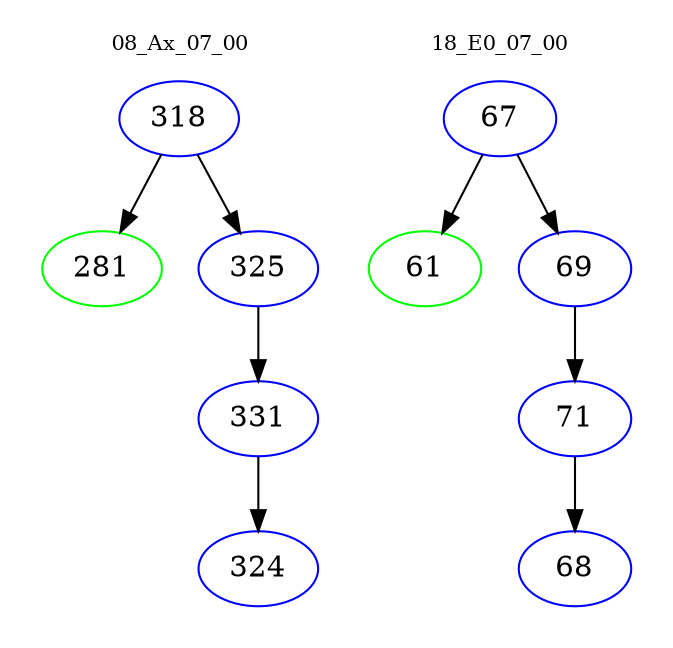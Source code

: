 digraph{
subgraph cluster_0 {
color = white
label = "08_Ax_07_00";
fontsize=10;
T0_318 [label="318", color="blue"]
T0_318 -> T0_281 [color="black"]
T0_281 [label="281", color="green"]
T0_318 -> T0_325 [color="black"]
T0_325 [label="325", color="blue"]
T0_325 -> T0_331 [color="black"]
T0_331 [label="331", color="blue"]
T0_331 -> T0_324 [color="black"]
T0_324 [label="324", color="blue"]
}
subgraph cluster_1 {
color = white
label = "18_E0_07_00";
fontsize=10;
T1_67 [label="67", color="blue"]
T1_67 -> T1_61 [color="black"]
T1_61 [label="61", color="green"]
T1_67 -> T1_69 [color="black"]
T1_69 [label="69", color="blue"]
T1_69 -> T1_71 [color="black"]
T1_71 [label="71", color="blue"]
T1_71 -> T1_68 [color="black"]
T1_68 [label="68", color="blue"]
}
}
